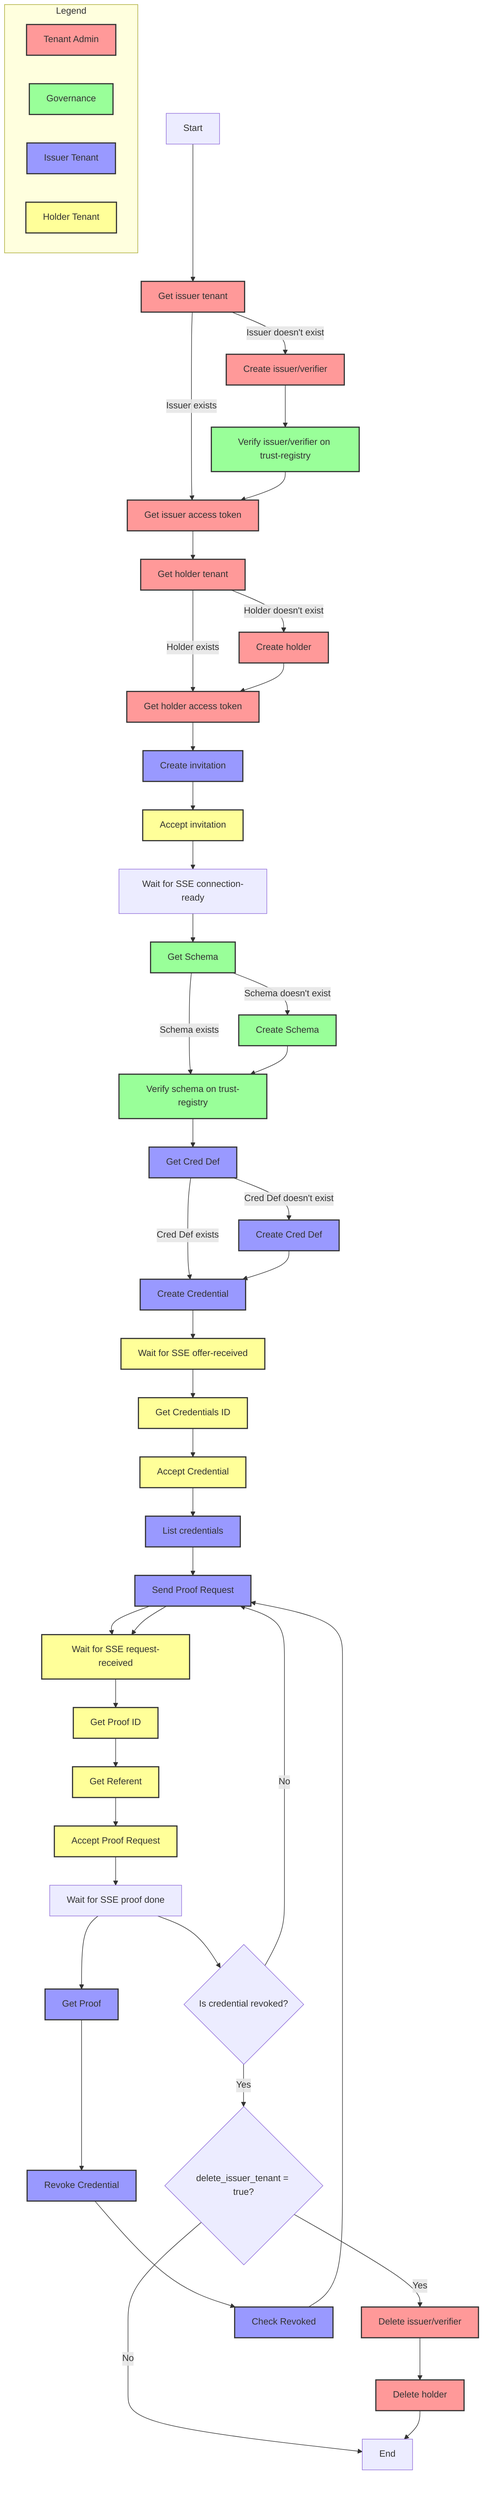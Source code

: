 graph TD
    %% Define styles for different actors
    classDef tenantAdmin fill:#ff9999,stroke:#333,stroke-width:2px;
    classDef governance fill:#99ff99,stroke:#333,stroke-width:2px;
    classDef issuerTenant fill:#9999ff,stroke:#333,stroke-width:2px;
    classDef holderTenant fill:#ffff99,stroke:#333,stroke-width:2px;

    %% Start and End
    A[Start]
    AG[End]

    %% Tenant Admin actions
    B[Get issuer tenant]:::tenantAdmin
    C[Get issuer access token]:::tenantAdmin
    D[Create issuer/verifier]:::tenantAdmin
    F[Get holder tenant]:::tenantAdmin
    G[Get holder access token]:::tenantAdmin
    H[Create holder]:::tenantAdmin
    AE[Delete issuer/verifier]:::tenantAdmin
    AF[Delete holder]:::tenantAdmin

    %% Governance actions
    E[Verify issuer/verifier on trust-registry]:::governance
    L[Get Schema]:::governance
    M[Create Schema]:::governance
    N[Verify schema on trust-registry]:::governance

    %% Issuer Tenant actions
    I[Create invitation]:::issuerTenant
    O[Get Cred Def]:::issuerTenant
    P[Create Cred Def]:::issuerTenant
    Q[Create Credential]:::issuerTenant
    U[List credentials]:::issuerTenant
    V[Send Proof Request]:::issuerTenant
    AB[Get Proof]:::issuerTenant
    AC[Revoke Credential]:::issuerTenant
    AD[Check Revoked]:::issuerTenant

    %% Holder Tenant actions
    J[Accept invitation]:::holderTenant
    R[Wait for SSE offer-received]:::holderTenant
    S[Get Credentials ID]:::holderTenant
    T[Accept Credential]:::holderTenant
    W[Wait for SSE request-received]:::holderTenant
    X[Get Proof ID]:::holderTenant
    Y[Get Referent]:::holderTenant
    Z[Accept Proof Request]:::holderTenant

    %% Shared or system actions
    K[Wait for SSE connection-ready]
    AA[Wait for SSE proof done]

    %% Flow
    A --> B
    B -->|Issuer exists| C
    B -->|Issuer doesn't exist| D --> E --> C
    C --> F
    F -->|Holder exists| G
    F -->|Holder doesn't exist| H --> G
    G --> I --> J --> K --> L
    L -->|Schema exists| N
    L -->|Schema doesn't exist| M --> N
    N --> O
    O -->|Cred Def exists| Q
    O -->|Cred Def doesn't exist| P --> Q
    Q --> R --> S --> T --> U
    U --> V --> W --> X --> Y --> Z --> AA --> AB
    AB --> AC --> AD --> V
    V --> W
    AA --> AH{Is credential revoked?}
    AH -->|Yes| AI{delete_issuer_tenant = true?}
    AH -->|No| V
    AI -->|Yes| AE
    AI -->|No| AG
    AE --> AF --> AG

    %% Legend
    subgraph Legend
        TA[Tenant Admin]:::tenantAdmin
        GOV[Governance]:::governance
        IT[Issuer Tenant]:::issuerTenant
        HT[Holder Tenant]:::holderTenant
    end